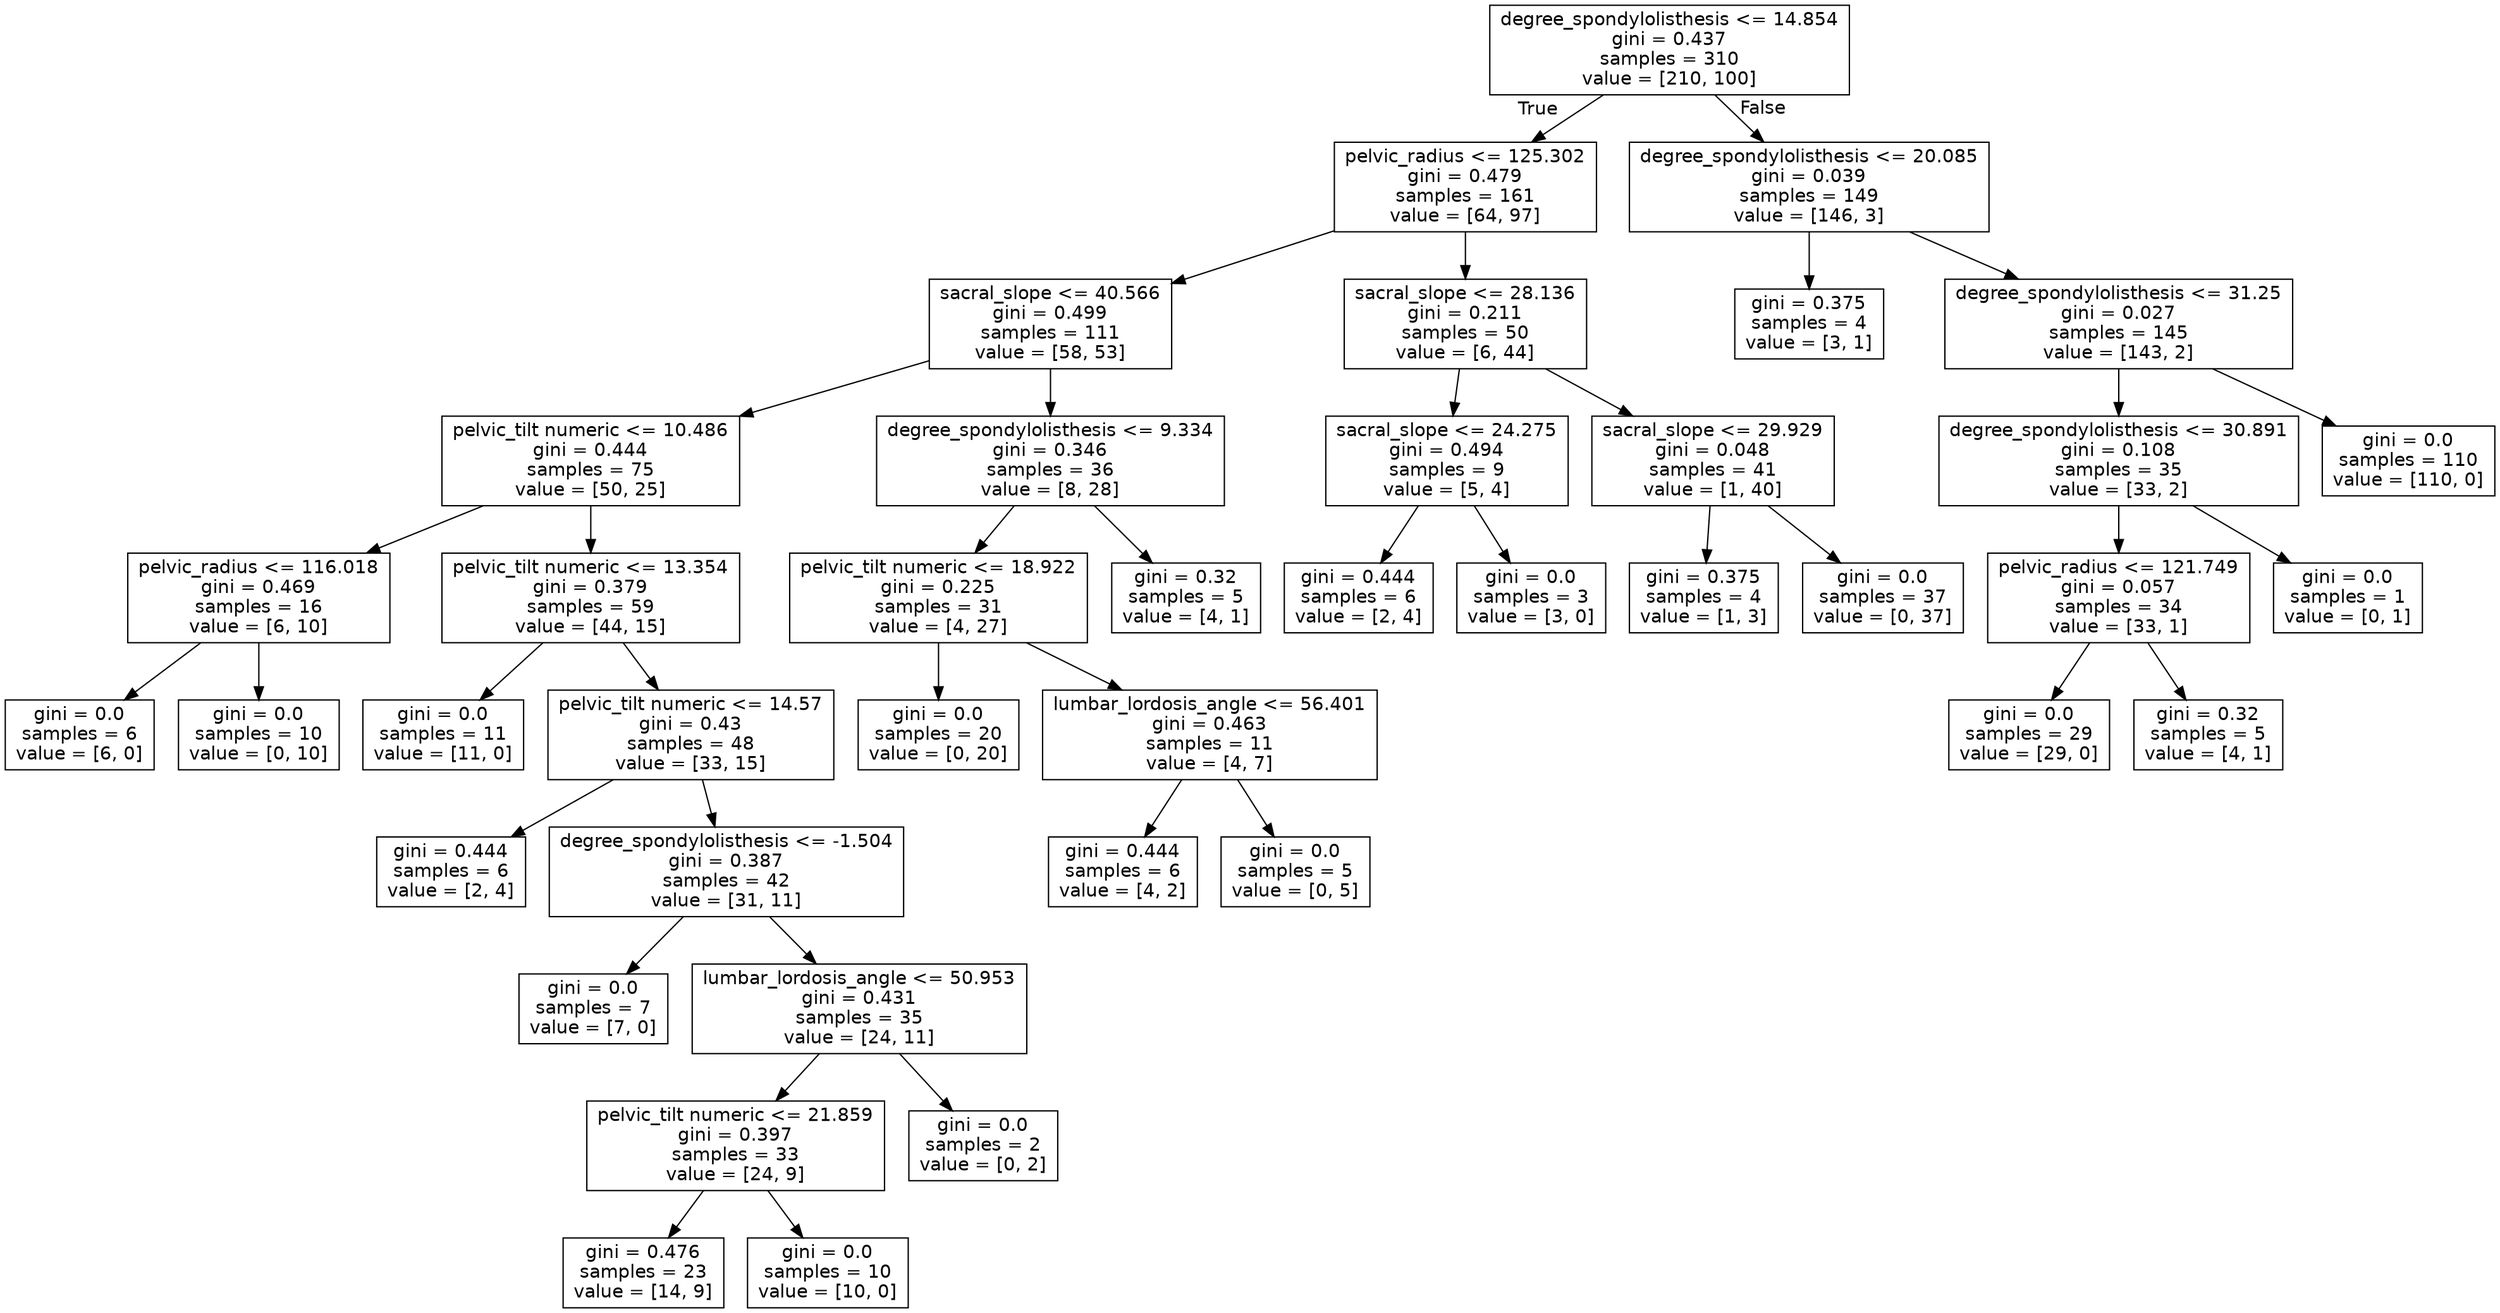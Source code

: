 digraph Tree {
node [shape=box, fontname="helvetica"] ;
edge [fontname="helvetica"] ;
0 [label="degree_spondylolisthesis <= 14.854\ngini = 0.437\nsamples = 310\nvalue = [210, 100]"] ;
1 [label="pelvic_radius <= 125.302\ngini = 0.479\nsamples = 161\nvalue = [64, 97]"] ;
0 -> 1 [labeldistance=2.5, labelangle=45, headlabel="True"] ;
2 [label="sacral_slope <= 40.566\ngini = 0.499\nsamples = 111\nvalue = [58, 53]"] ;
1 -> 2 ;
3 [label="pelvic_tilt numeric <= 10.486\ngini = 0.444\nsamples = 75\nvalue = [50, 25]"] ;
2 -> 3 ;
4 [label="pelvic_radius <= 116.018\ngini = 0.469\nsamples = 16\nvalue = [6, 10]"] ;
3 -> 4 ;
5 [label="gini = 0.0\nsamples = 6\nvalue = [6, 0]"] ;
4 -> 5 ;
6 [label="gini = 0.0\nsamples = 10\nvalue = [0, 10]"] ;
4 -> 6 ;
7 [label="pelvic_tilt numeric <= 13.354\ngini = 0.379\nsamples = 59\nvalue = [44, 15]"] ;
3 -> 7 ;
8 [label="gini = 0.0\nsamples = 11\nvalue = [11, 0]"] ;
7 -> 8 ;
9 [label="pelvic_tilt numeric <= 14.57\ngini = 0.43\nsamples = 48\nvalue = [33, 15]"] ;
7 -> 9 ;
10 [label="gini = 0.444\nsamples = 6\nvalue = [2, 4]"] ;
9 -> 10 ;
11 [label="degree_spondylolisthesis <= -1.504\ngini = 0.387\nsamples = 42\nvalue = [31, 11]"] ;
9 -> 11 ;
12 [label="gini = 0.0\nsamples = 7\nvalue = [7, 0]"] ;
11 -> 12 ;
13 [label="lumbar_lordosis_angle <= 50.953\ngini = 0.431\nsamples = 35\nvalue = [24, 11]"] ;
11 -> 13 ;
14 [label="pelvic_tilt numeric <= 21.859\ngini = 0.397\nsamples = 33\nvalue = [24, 9]"] ;
13 -> 14 ;
15 [label="gini = 0.476\nsamples = 23\nvalue = [14, 9]"] ;
14 -> 15 ;
16 [label="gini = 0.0\nsamples = 10\nvalue = [10, 0]"] ;
14 -> 16 ;
17 [label="gini = 0.0\nsamples = 2\nvalue = [0, 2]"] ;
13 -> 17 ;
18 [label="degree_spondylolisthesis <= 9.334\ngini = 0.346\nsamples = 36\nvalue = [8, 28]"] ;
2 -> 18 ;
19 [label="pelvic_tilt numeric <= 18.922\ngini = 0.225\nsamples = 31\nvalue = [4, 27]"] ;
18 -> 19 ;
20 [label="gini = 0.0\nsamples = 20\nvalue = [0, 20]"] ;
19 -> 20 ;
21 [label="lumbar_lordosis_angle <= 56.401\ngini = 0.463\nsamples = 11\nvalue = [4, 7]"] ;
19 -> 21 ;
22 [label="gini = 0.444\nsamples = 6\nvalue = [4, 2]"] ;
21 -> 22 ;
23 [label="gini = 0.0\nsamples = 5\nvalue = [0, 5]"] ;
21 -> 23 ;
24 [label="gini = 0.32\nsamples = 5\nvalue = [4, 1]"] ;
18 -> 24 ;
25 [label="sacral_slope <= 28.136\ngini = 0.211\nsamples = 50\nvalue = [6, 44]"] ;
1 -> 25 ;
26 [label="sacral_slope <= 24.275\ngini = 0.494\nsamples = 9\nvalue = [5, 4]"] ;
25 -> 26 ;
27 [label="gini = 0.444\nsamples = 6\nvalue = [2, 4]"] ;
26 -> 27 ;
28 [label="gini = 0.0\nsamples = 3\nvalue = [3, 0]"] ;
26 -> 28 ;
29 [label="sacral_slope <= 29.929\ngini = 0.048\nsamples = 41\nvalue = [1, 40]"] ;
25 -> 29 ;
30 [label="gini = 0.375\nsamples = 4\nvalue = [1, 3]"] ;
29 -> 30 ;
31 [label="gini = 0.0\nsamples = 37\nvalue = [0, 37]"] ;
29 -> 31 ;
32 [label="degree_spondylolisthesis <= 20.085\ngini = 0.039\nsamples = 149\nvalue = [146, 3]"] ;
0 -> 32 [labeldistance=2.5, labelangle=-45, headlabel="False"] ;
33 [label="gini = 0.375\nsamples = 4\nvalue = [3, 1]"] ;
32 -> 33 ;
34 [label="degree_spondylolisthesis <= 31.25\ngini = 0.027\nsamples = 145\nvalue = [143, 2]"] ;
32 -> 34 ;
35 [label="degree_spondylolisthesis <= 30.891\ngini = 0.108\nsamples = 35\nvalue = [33, 2]"] ;
34 -> 35 ;
36 [label="pelvic_radius <= 121.749\ngini = 0.057\nsamples = 34\nvalue = [33, 1]"] ;
35 -> 36 ;
37 [label="gini = 0.0\nsamples = 29\nvalue = [29, 0]"] ;
36 -> 37 ;
38 [label="gini = 0.32\nsamples = 5\nvalue = [4, 1]"] ;
36 -> 38 ;
39 [label="gini = 0.0\nsamples = 1\nvalue = [0, 1]"] ;
35 -> 39 ;
40 [label="gini = 0.0\nsamples = 110\nvalue = [110, 0]"] ;
34 -> 40 ;
}
